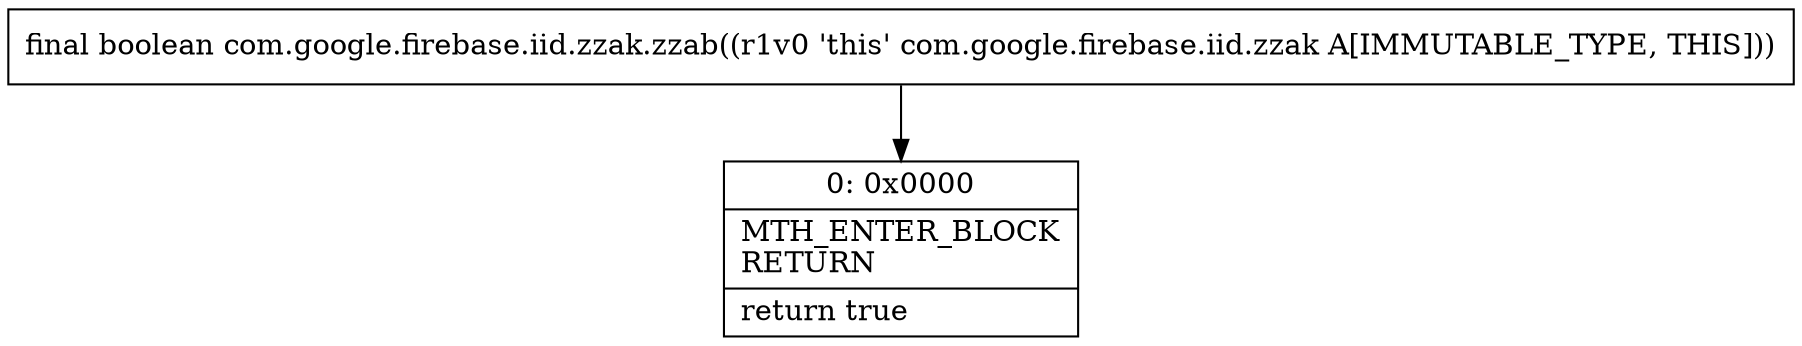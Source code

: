 digraph "CFG forcom.google.firebase.iid.zzak.zzab()Z" {
Node_0 [shape=record,label="{0\:\ 0x0000|MTH_ENTER_BLOCK\lRETURN\l|return true\l}"];
MethodNode[shape=record,label="{final boolean com.google.firebase.iid.zzak.zzab((r1v0 'this' com.google.firebase.iid.zzak A[IMMUTABLE_TYPE, THIS])) }"];
MethodNode -> Node_0;
}

